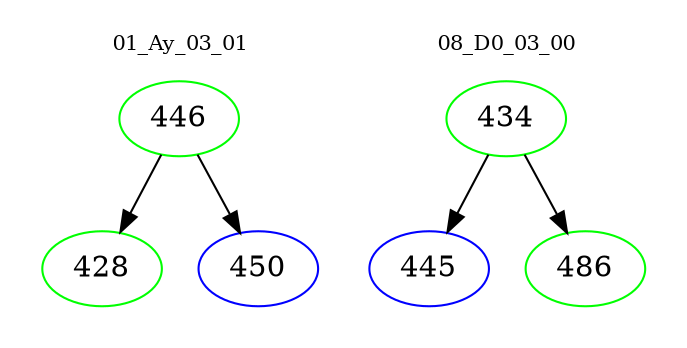 digraph{
subgraph cluster_0 {
color = white
label = "01_Ay_03_01";
fontsize=10;
T0_446 [label="446", color="green"]
T0_446 -> T0_428 [color="black"]
T0_428 [label="428", color="green"]
T0_446 -> T0_450 [color="black"]
T0_450 [label="450", color="blue"]
}
subgraph cluster_1 {
color = white
label = "08_D0_03_00";
fontsize=10;
T1_434 [label="434", color="green"]
T1_434 -> T1_445 [color="black"]
T1_445 [label="445", color="blue"]
T1_434 -> T1_486 [color="black"]
T1_486 [label="486", color="green"]
}
}

